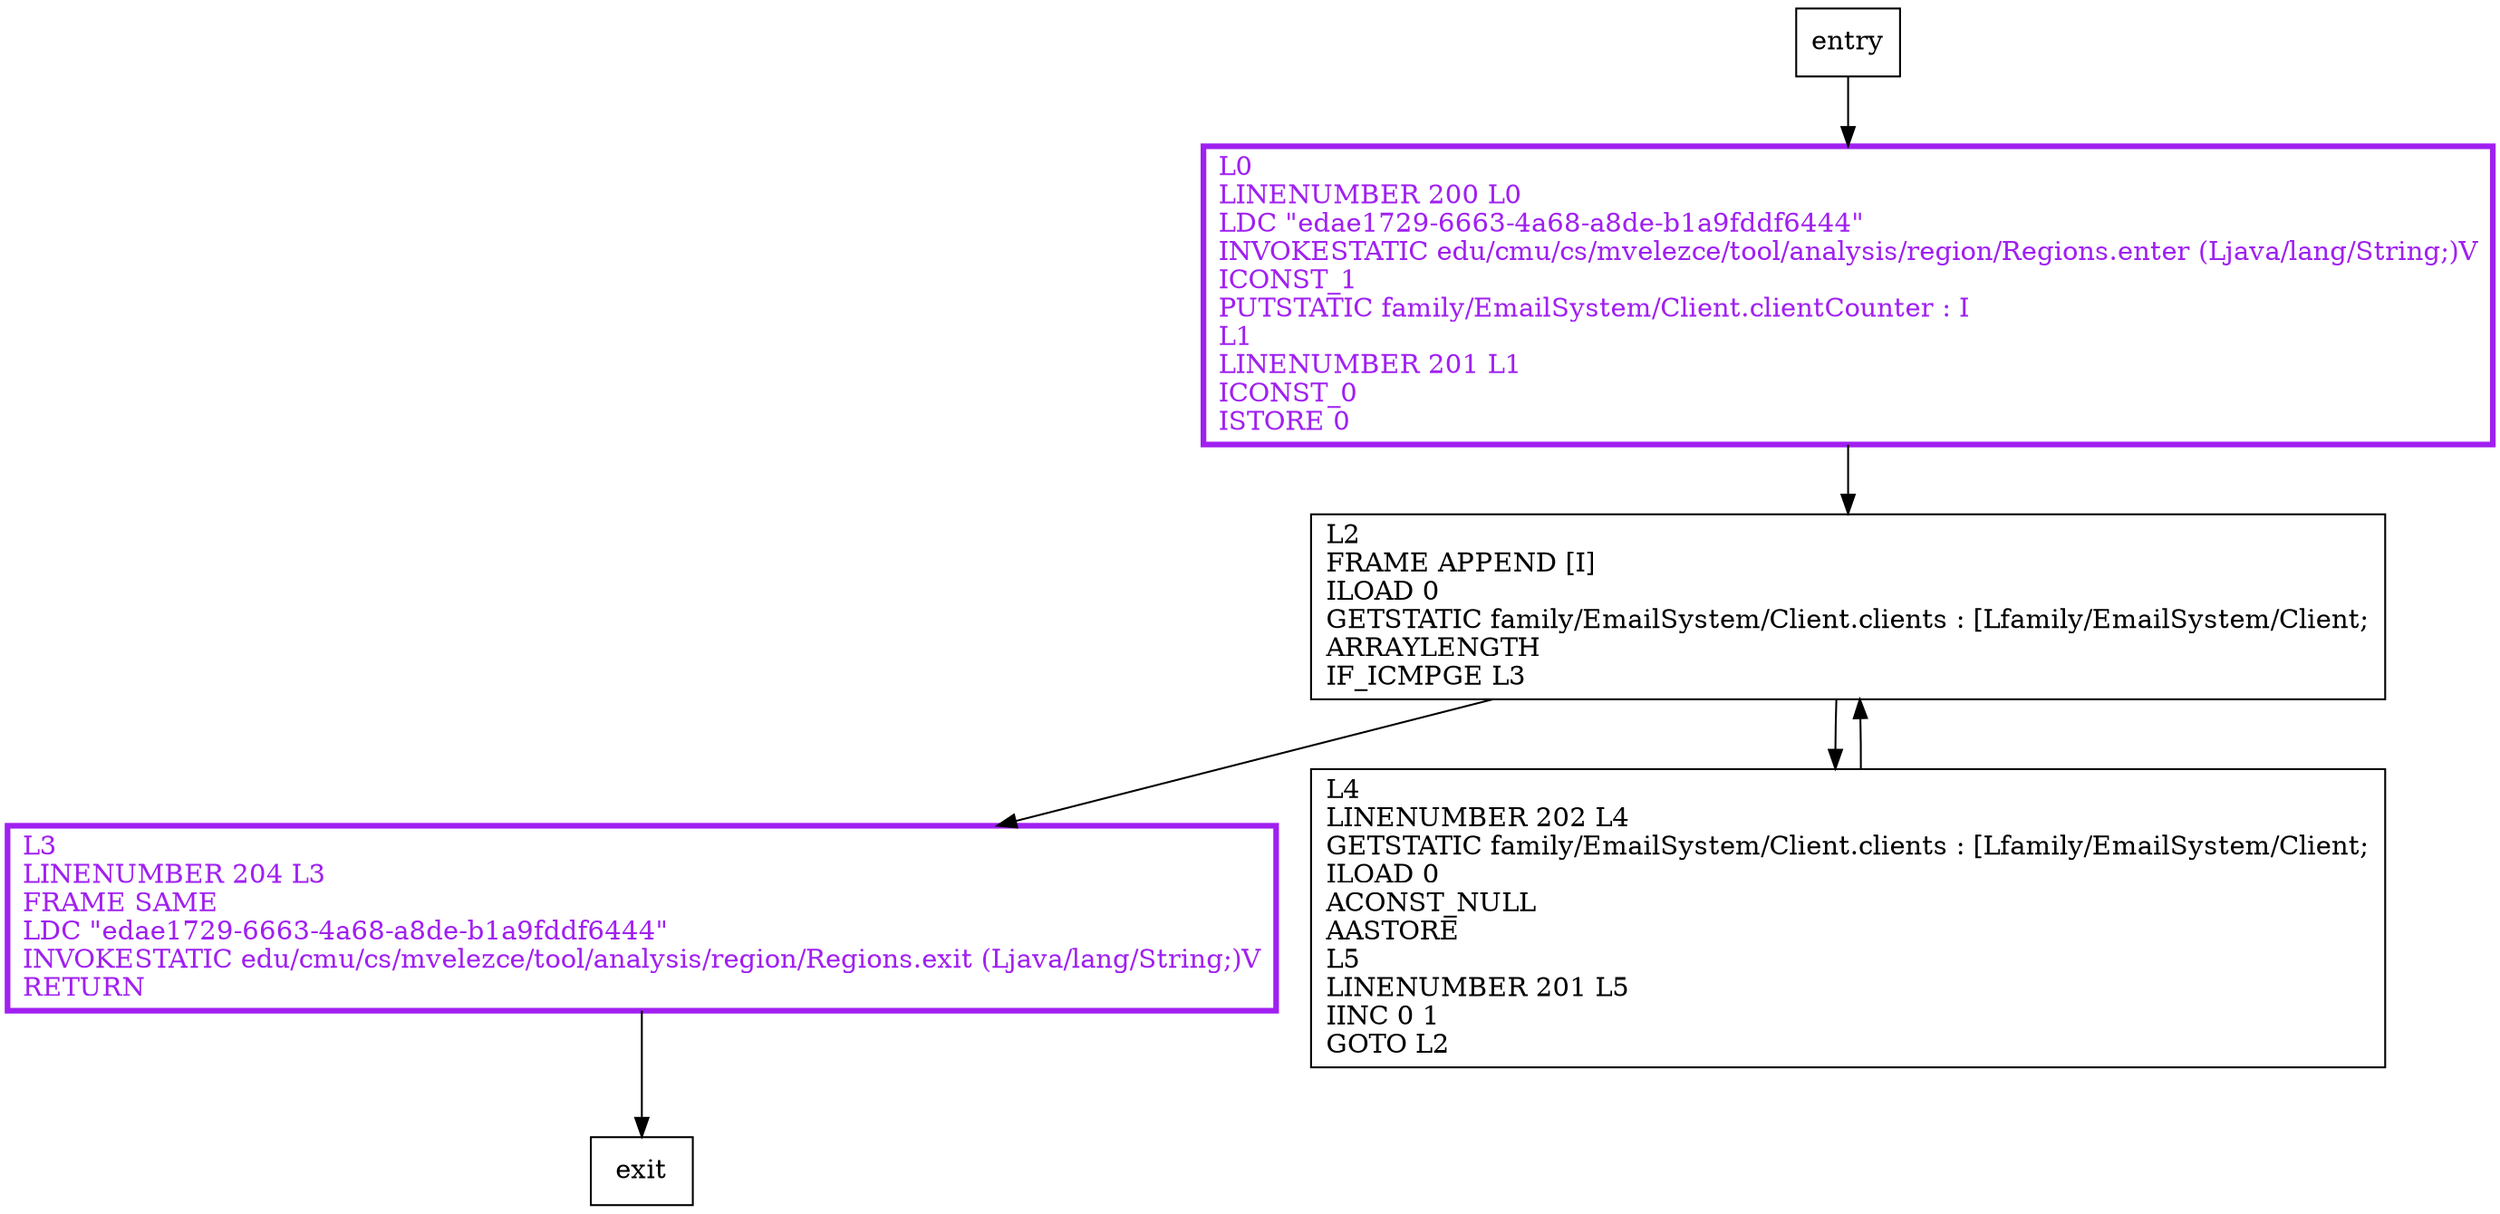 digraph resetClients {
node [shape=record];
1950682267 [label="L2\lFRAME APPEND [I]\lILOAD 0\lGETSTATIC family/EmailSystem/Client.clients : [Lfamily/EmailSystem/Client;\lARRAYLENGTH\lIF_ICMPGE L3\l"];
1563321789 [label="L3\lLINENUMBER 204 L3\lFRAME SAME\lLDC \"edae1729-6663-4a68-a8de-b1a9fddf6444\"\lINVOKESTATIC edu/cmu/cs/mvelezce/tool/analysis/region/Regions.exit (Ljava/lang/String;)V\lRETURN\l"];
625284072 [label="L4\lLINENUMBER 202 L4\lGETSTATIC family/EmailSystem/Client.clients : [Lfamily/EmailSystem/Client;\lILOAD 0\lACONST_NULL\lAASTORE\lL5\lLINENUMBER 201 L5\lIINC 0 1\lGOTO L2\l"];
1268343946 [label="L0\lLINENUMBER 200 L0\lLDC \"edae1729-6663-4a68-a8de-b1a9fddf6444\"\lINVOKESTATIC edu/cmu/cs/mvelezce/tool/analysis/region/Regions.enter (Ljava/lang/String;)V\lICONST_1\lPUTSTATIC family/EmailSystem/Client.clientCounter : I\lL1\lLINENUMBER 201 L1\lICONST_0\lISTORE 0\l"];
entry;
exit;
entry -> 1268343946;
1950682267 -> 1563321789;
1950682267 -> 625284072;
1563321789 -> exit;
625284072 -> 1950682267;
1268343946 -> 1950682267;
1563321789[fontcolor="purple", penwidth=3, color="purple"];
1268343946[fontcolor="purple", penwidth=3, color="purple"];
}
